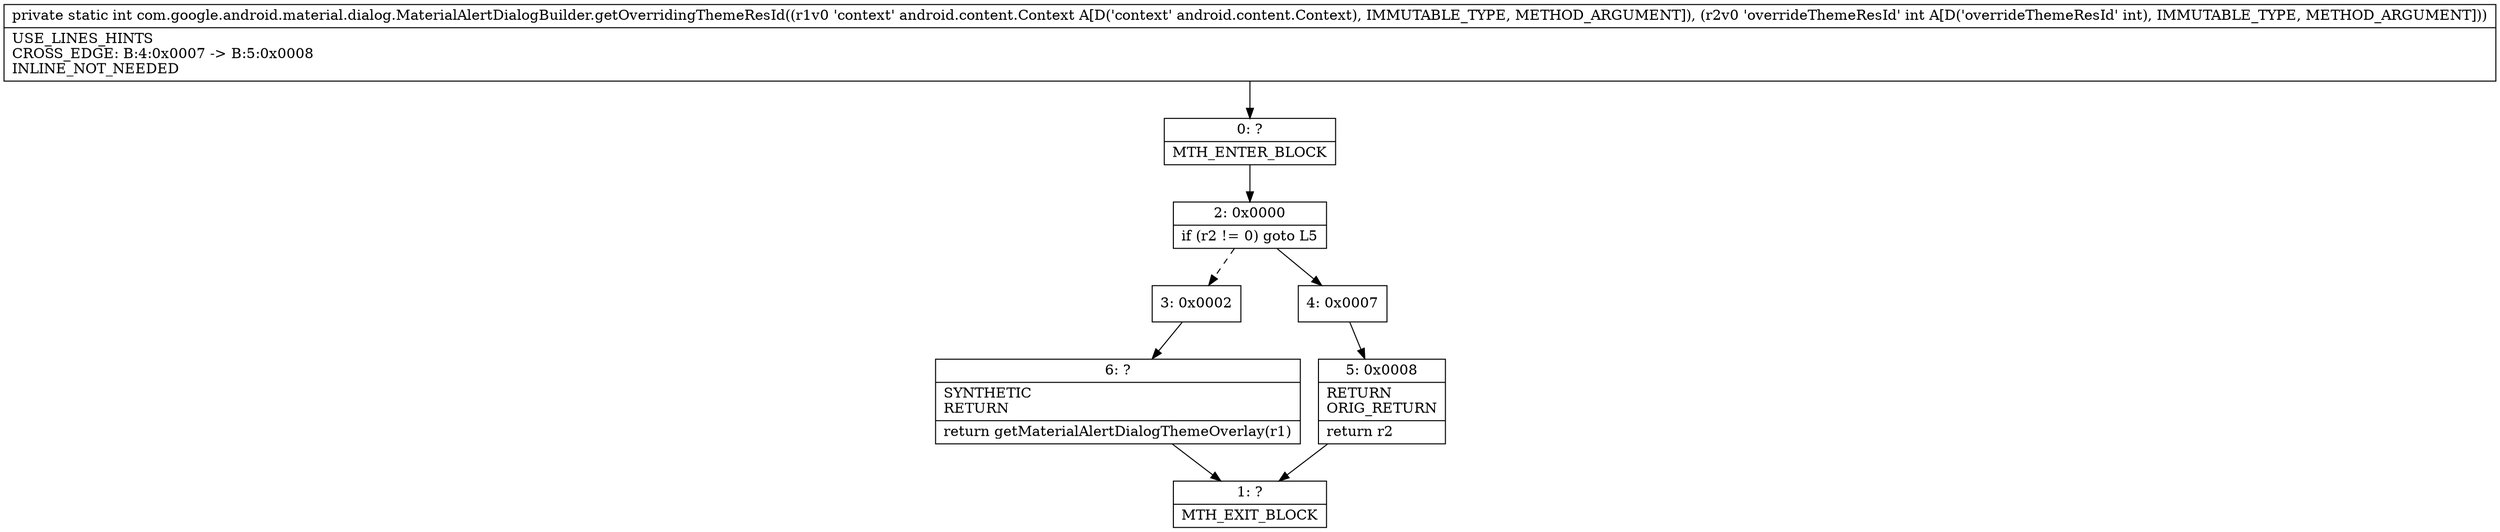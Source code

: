 digraph "CFG forcom.google.android.material.dialog.MaterialAlertDialogBuilder.getOverridingThemeResId(Landroid\/content\/Context;I)I" {
Node_0 [shape=record,label="{0\:\ ?|MTH_ENTER_BLOCK\l}"];
Node_2 [shape=record,label="{2\:\ 0x0000|if (r2 != 0) goto L5\l}"];
Node_3 [shape=record,label="{3\:\ 0x0002}"];
Node_6 [shape=record,label="{6\:\ ?|SYNTHETIC\lRETURN\l|return getMaterialAlertDialogThemeOverlay(r1)\l}"];
Node_1 [shape=record,label="{1\:\ ?|MTH_EXIT_BLOCK\l}"];
Node_4 [shape=record,label="{4\:\ 0x0007}"];
Node_5 [shape=record,label="{5\:\ 0x0008|RETURN\lORIG_RETURN\l|return r2\l}"];
MethodNode[shape=record,label="{private static int com.google.android.material.dialog.MaterialAlertDialogBuilder.getOverridingThemeResId((r1v0 'context' android.content.Context A[D('context' android.content.Context), IMMUTABLE_TYPE, METHOD_ARGUMENT]), (r2v0 'overrideThemeResId' int A[D('overrideThemeResId' int), IMMUTABLE_TYPE, METHOD_ARGUMENT]))  | USE_LINES_HINTS\lCROSS_EDGE: B:4:0x0007 \-\> B:5:0x0008\lINLINE_NOT_NEEDED\l}"];
MethodNode -> Node_0;Node_0 -> Node_2;
Node_2 -> Node_3[style=dashed];
Node_2 -> Node_4;
Node_3 -> Node_6;
Node_6 -> Node_1;
Node_4 -> Node_5;
Node_5 -> Node_1;
}

